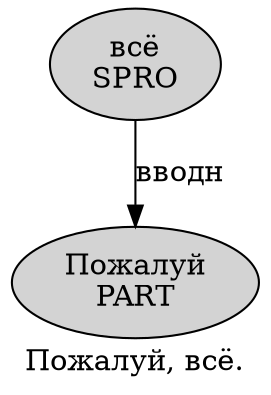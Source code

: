 digraph SENTENCE_3340 {
	graph [label="Пожалуй, всё."]
	node [style=filled]
		0 [label="Пожалуй
PART" color="" fillcolor=lightgray penwidth=1 shape=ellipse]
		2 [label="всё
SPRO" color="" fillcolor=lightgray penwidth=1 shape=ellipse]
			2 -> 0 [label="вводн"]
}
